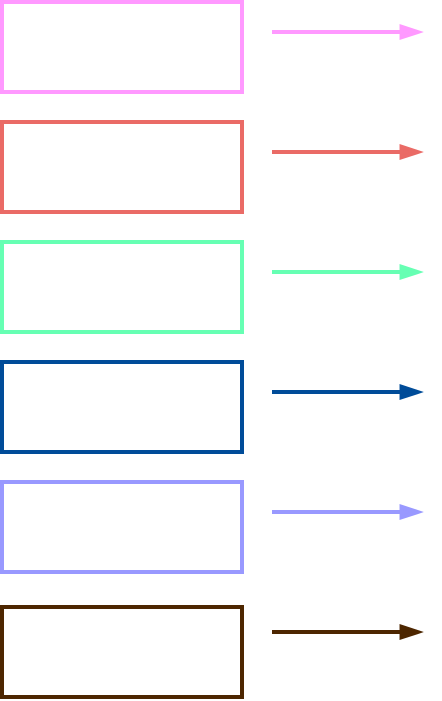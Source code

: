 <mxfile version="22.1.4" type="github">
  <diagram id="R2lEEEUBdFMjLlhIrx00" name="Page-1">
    <mxGraphModel dx="954" dy="727" grid="1" gridSize="15" guides="1" tooltips="1" connect="1" arrows="1" fold="1" page="1" pageScale="1" pageWidth="850" pageHeight="1100" math="0" shadow="0" extFonts="Permanent Marker^https://fonts.googleapis.com/css?family=Permanent+Marker">
      <root>
        <mxCell id="0" />
        <mxCell id="1" parent="0" />
        <mxCell id="6_lCqUr0_RcssYFRgil6-3" value="&lt;h3&gt;&lt;br&gt;&lt;/h3&gt;" style="rounded=0;whiteSpace=wrap;html=1;fillColor=none;strokeColor=#FF99FF;strokeWidth=2;" vertex="1" parent="1">
          <mxGeometry x="60" y="225" width="120" height="45" as="geometry" />
        </mxCell>
        <mxCell id="6_lCqUr0_RcssYFRgil6-5" value="&lt;h3&gt;&lt;br&gt;&lt;/h3&gt;" style="rounded=0;whiteSpace=wrap;html=1;fillColor=none;strokeColor=#EA6B66;strokeWidth=2;" vertex="1" parent="1">
          <mxGeometry x="60" y="285" width="120" height="45" as="geometry" />
        </mxCell>
        <mxCell id="6_lCqUr0_RcssYFRgil6-6" value="&lt;h3&gt;&lt;br&gt;&lt;/h3&gt;" style="rounded=0;whiteSpace=wrap;html=1;fillColor=none;strokeColor=#66FFB3;strokeWidth=2;" vertex="1" parent="1">
          <mxGeometry x="60" y="345" width="120" height="45" as="geometry" />
        </mxCell>
        <mxCell id="6_lCqUr0_RcssYFRgil6-7" value="&lt;h3&gt;&lt;br&gt;&lt;/h3&gt;" style="rounded=0;whiteSpace=wrap;html=1;fillColor=none;strokeColor=#004C99;strokeWidth=2;" vertex="1" parent="1">
          <mxGeometry x="60" y="405" width="120" height="45" as="geometry" />
        </mxCell>
        <mxCell id="6_lCqUr0_RcssYFRgil6-8" value="&lt;h3&gt;&lt;br&gt;&lt;/h3&gt;" style="rounded=0;whiteSpace=wrap;html=1;fillColor=none;strokeColor=#9999FF;strokeWidth=2;" vertex="1" parent="1">
          <mxGeometry x="60" y="465" width="120" height="45" as="geometry" />
        </mxCell>
        <mxCell id="6_lCqUr0_RcssYFRgil6-9" value="&lt;h3&gt;&lt;br&gt;&lt;/h3&gt;" style="rounded=0;whiteSpace=wrap;html=1;fillColor=none;strokeColor=#4D2600;strokeWidth=2;" vertex="1" parent="1">
          <mxGeometry x="60" y="527.5" width="120" height="45" as="geometry" />
        </mxCell>
        <mxCell id="6_lCqUr0_RcssYFRgil6-11" value="" style="endArrow=blockThin;html=1;rounded=0;strokeWidth=2;endFill=1;strokeColor=#FF99FF;" edge="1" parent="1">
          <mxGeometry width="50" height="50" relative="1" as="geometry">
            <mxPoint x="195" y="240" as="sourcePoint" />
            <mxPoint x="270" y="240" as="targetPoint" />
          </mxGeometry>
        </mxCell>
        <mxCell id="6_lCqUr0_RcssYFRgil6-12" value="" style="endArrow=blockThin;html=1;rounded=0;strokeWidth=2;endFill=1;strokeColor=#EA6B66;" edge="1" parent="1">
          <mxGeometry width="50" height="50" relative="1" as="geometry">
            <mxPoint x="195" y="300" as="sourcePoint" />
            <mxPoint x="270" y="300" as="targetPoint" />
          </mxGeometry>
        </mxCell>
        <mxCell id="6_lCqUr0_RcssYFRgil6-13" value="" style="endArrow=blockThin;html=1;rounded=0;strokeWidth=2;endFill=1;strokeColor=#66FFB3;" edge="1" parent="1">
          <mxGeometry width="50" height="50" relative="1" as="geometry">
            <mxPoint x="195" y="360" as="sourcePoint" />
            <mxPoint x="270" y="360" as="targetPoint" />
          </mxGeometry>
        </mxCell>
        <mxCell id="6_lCqUr0_RcssYFRgil6-14" value="" style="endArrow=blockThin;html=1;rounded=0;strokeWidth=2;endFill=1;strokeColor=#004C99;" edge="1" parent="1">
          <mxGeometry width="50" height="50" relative="1" as="geometry">
            <mxPoint x="195" y="420" as="sourcePoint" />
            <mxPoint x="270" y="420" as="targetPoint" />
          </mxGeometry>
        </mxCell>
        <mxCell id="6_lCqUr0_RcssYFRgil6-15" value="" style="endArrow=blockThin;html=1;rounded=0;strokeWidth=2;endFill=1;strokeColor=#9999FF;" edge="1" parent="1">
          <mxGeometry width="50" height="50" relative="1" as="geometry">
            <mxPoint x="195" y="480" as="sourcePoint" />
            <mxPoint x="270" y="480" as="targetPoint" />
          </mxGeometry>
        </mxCell>
        <mxCell id="6_lCqUr0_RcssYFRgil6-17" value="" style="endArrow=blockThin;html=1;rounded=0;strokeWidth=2;endFill=1;strokeColor=#4D2600;" edge="1" parent="1">
          <mxGeometry width="50" height="50" relative="1" as="geometry">
            <mxPoint x="195" y="540" as="sourcePoint" />
            <mxPoint x="270" y="540" as="targetPoint" />
          </mxGeometry>
        </mxCell>
      </root>
    </mxGraphModel>
  </diagram>
</mxfile>
